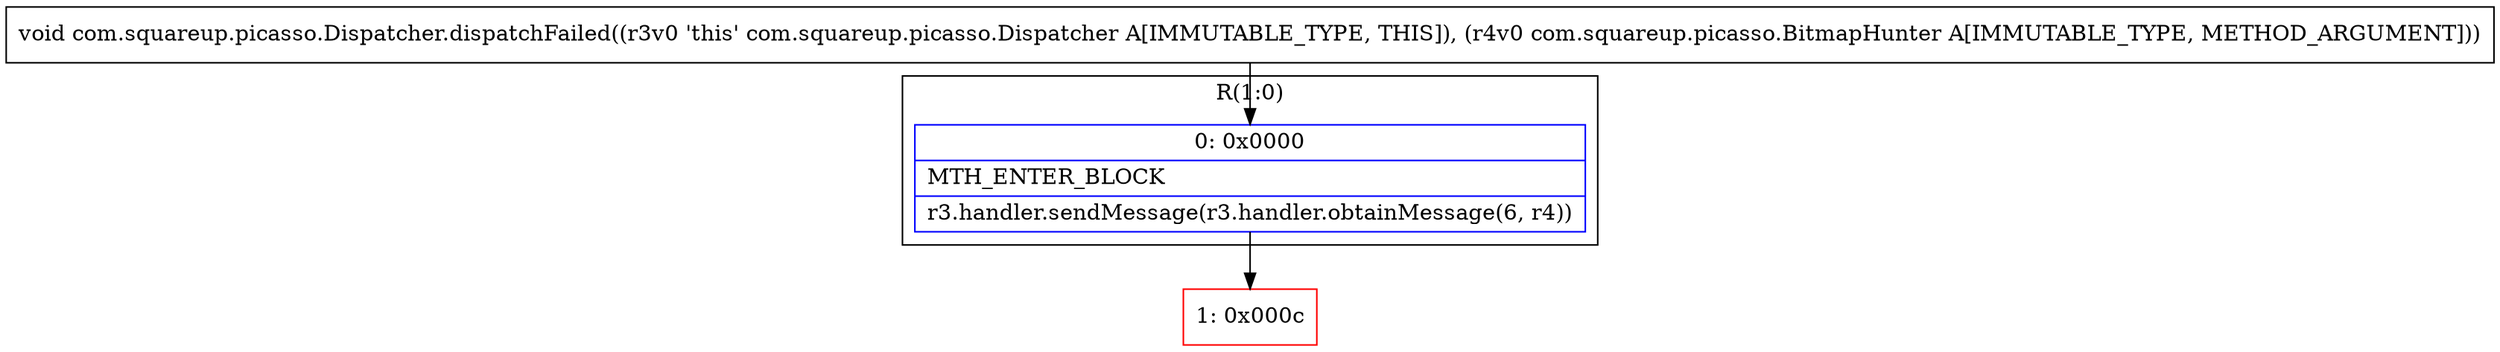 digraph "CFG forcom.squareup.picasso.Dispatcher.dispatchFailed(Lcom\/squareup\/picasso\/BitmapHunter;)V" {
subgraph cluster_Region_1895707430 {
label = "R(1:0)";
node [shape=record,color=blue];
Node_0 [shape=record,label="{0\:\ 0x0000|MTH_ENTER_BLOCK\l|r3.handler.sendMessage(r3.handler.obtainMessage(6, r4))\l}"];
}
Node_1 [shape=record,color=red,label="{1\:\ 0x000c}"];
MethodNode[shape=record,label="{void com.squareup.picasso.Dispatcher.dispatchFailed((r3v0 'this' com.squareup.picasso.Dispatcher A[IMMUTABLE_TYPE, THIS]), (r4v0 com.squareup.picasso.BitmapHunter A[IMMUTABLE_TYPE, METHOD_ARGUMENT])) }"];
MethodNode -> Node_0;
Node_0 -> Node_1;
}

